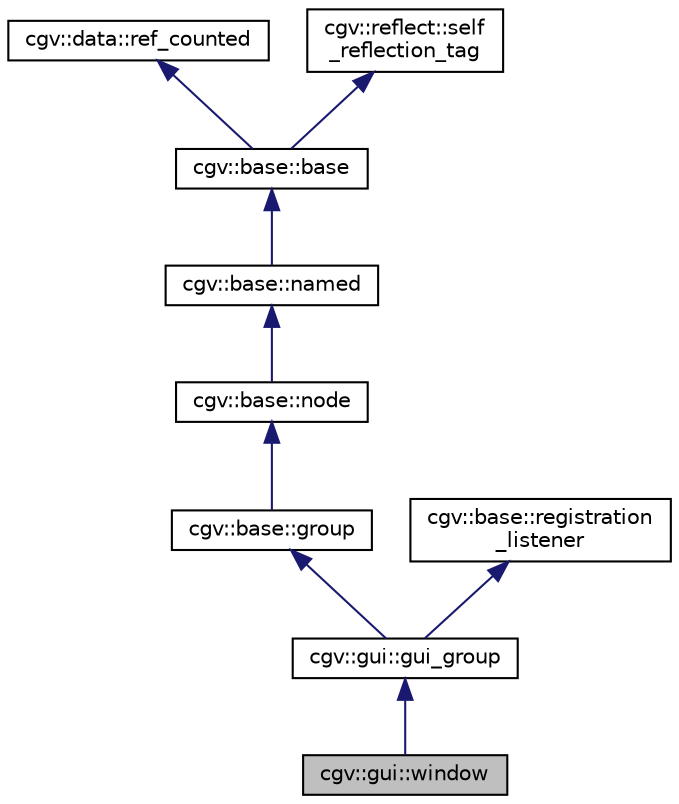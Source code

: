 digraph "cgv::gui::window"
{
  bgcolor="transparent";
  edge [fontname="Helvetica",fontsize="10",labelfontname="Helvetica",labelfontsize="10"];
  node [fontname="Helvetica",fontsize="10",shape=record];
  Node1 [label="cgv::gui::window",height=0.2,width=0.4,color="black", fillcolor="grey75", style="filled", fontcolor="black"];
  Node2 -> Node1 [dir="back",color="midnightblue",fontsize="10",style="solid",fontname="Helvetica"];
  Node2 [label="cgv::gui::gui_group",height=0.2,width=0.4,color="black",URL="$a00090.html",tooltip="gui independent group class which is a container for gui elements "];
  Node3 -> Node2 [dir="back",color="midnightblue",fontsize="10",style="solid",fontname="Helvetica"];
  Node3 [label="cgv::base::group",height=0.2,width=0.4,color="black",URL="$a00033.html"];
  Node4 -> Node3 [dir="back",color="midnightblue",fontsize="10",style="solid",fontname="Helvetica"];
  Node4 [label="cgv::base::node",height=0.2,width=0.4,color="black",URL="$a00038.html"];
  Node5 -> Node4 [dir="back",color="midnightblue",fontsize="10",style="solid",fontname="Helvetica"];
  Node5 [label="cgv::base::named",height=0.2,width=0.4,color="black",URL="$a00037.html"];
  Node6 -> Node5 [dir="back",color="midnightblue",fontsize="10",style="solid",fontname="Helvetica"];
  Node6 [label="cgv::base::base",height=0.2,width=0.4,color="black",URL="$a00017.html"];
  Node7 -> Node6 [dir="back",color="midnightblue",fontsize="10",style="solid",fontname="Helvetica"];
  Node7 [label="cgv::data::ref_counted",height=0.2,width=0.4,color="black",URL="$a00072.html"];
  Node8 -> Node6 [dir="back",color="midnightblue",fontsize="10",style="solid",fontname="Helvetica"];
  Node8 [label="cgv::reflect::self\l_reflection_tag",height=0.2,width=0.4,color="black",URL="$a00218.html",tooltip="Derive from this class to announce implementation of the method self_reflect. "];
  Node9 -> Node2 [dir="back",color="midnightblue",fontsize="10",style="solid",fontname="Helvetica"];
  Node9 [label="cgv::base::registration\l_listener",height=0.2,width=0.4,color="black",URL="$a00043.html",tooltip="interfaces that allows to listen to registration events. "];
}
